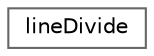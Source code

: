 digraph "Graphical Class Hierarchy"
{
 // LATEX_PDF_SIZE
  bgcolor="transparent";
  edge [fontname=Helvetica,fontsize=10,labelfontname=Helvetica,labelfontsize=10];
  node [fontname=Helvetica,fontsize=10,shape=box,height=0.2,width=0.4];
  rankdir="LR";
  Node0 [id="Node000000",label="lineDivide",height=0.2,width=0.4,color="grey40", fillcolor="white", style="filled",URL="$classFoam_1_1lineDivide.html",tooltip="Divides a line into segments."];
}
